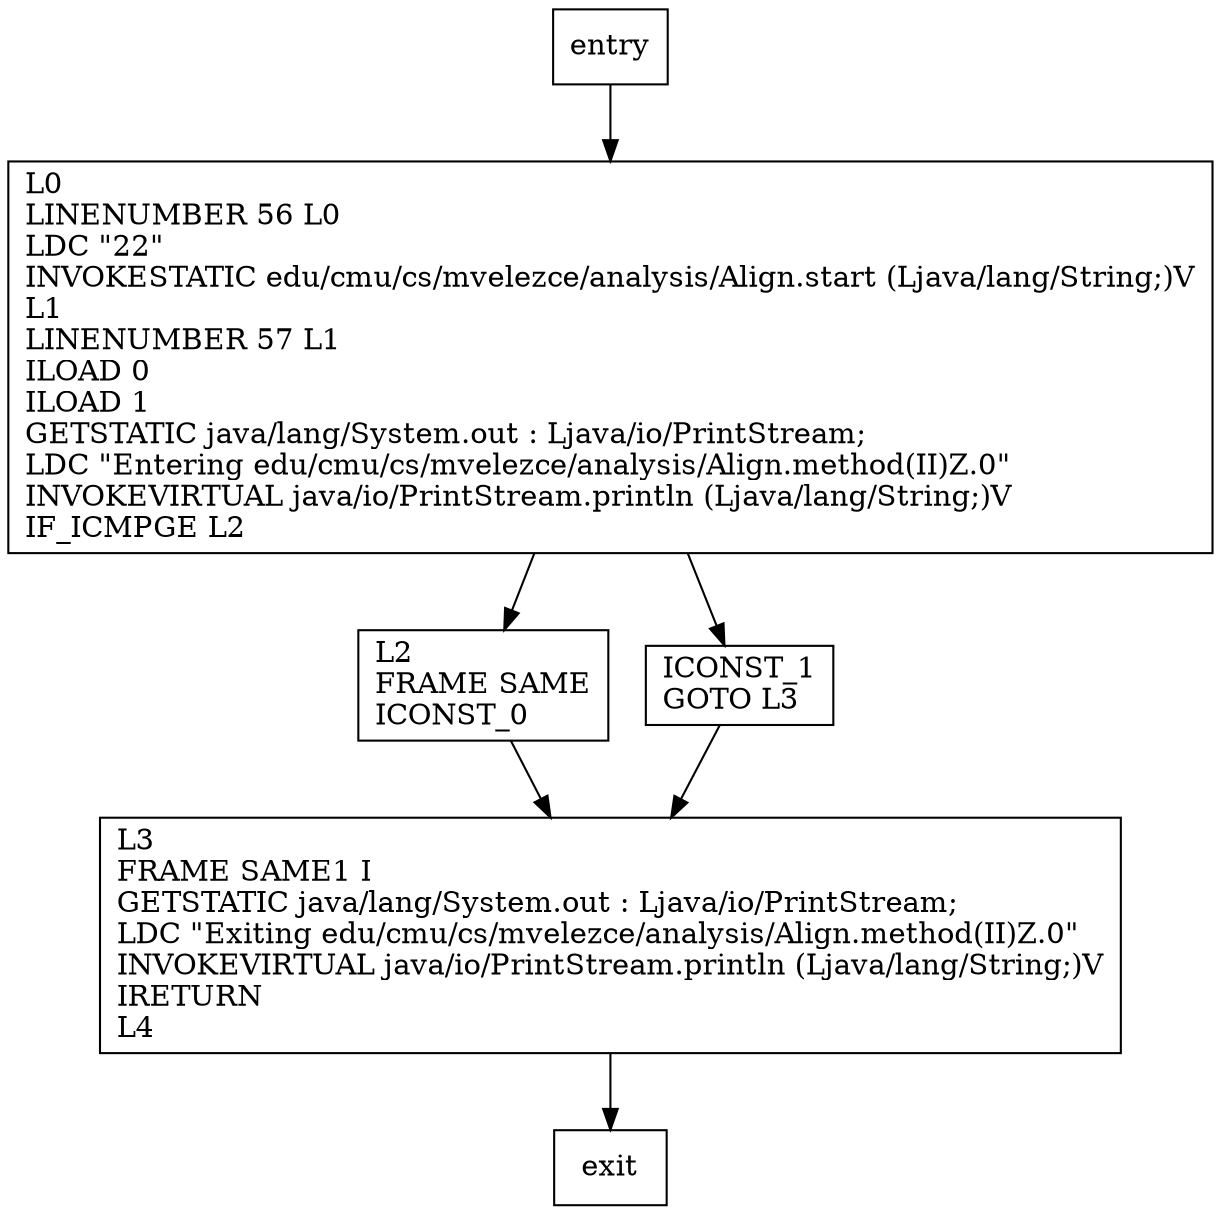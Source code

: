 digraph method {
node [shape=record];
1746458880 [label="L2\lFRAME SAME\lICONST_0\l"];
860941277 [label="L0\lLINENUMBER 56 L0\lLDC \"22\"\lINVOKESTATIC edu/cmu/cs/mvelezce/analysis/Align.start (Ljava/lang/String;)V\lL1\lLINENUMBER 57 L1\lILOAD 0\lILOAD 1\lGETSTATIC java/lang/System.out : Ljava/io/PrintStream;\lLDC \"Entering edu/cmu/cs/mvelezce/analysis/Align.method(II)Z.0\"\lINVOKEVIRTUAL java/io/PrintStream.println (Ljava/lang/String;)V\lIF_ICMPGE L2\l"];
345986913 [label="ICONST_1\lGOTO L3\l"];
732118572 [label="L3\lFRAME SAME1 I\lGETSTATIC java/lang/System.out : Ljava/io/PrintStream;\lLDC \"Exiting edu/cmu/cs/mvelezce/analysis/Align.method(II)Z.0\"\lINVOKEVIRTUAL java/io/PrintStream.println (Ljava/lang/String;)V\lIRETURN\lL4\l"];
entry;
exit;
1746458880 -> 732118572;
entry -> 860941277;
860941277 -> 1746458880;
860941277 -> 345986913;
345986913 -> 732118572;
732118572 -> exit;
}
